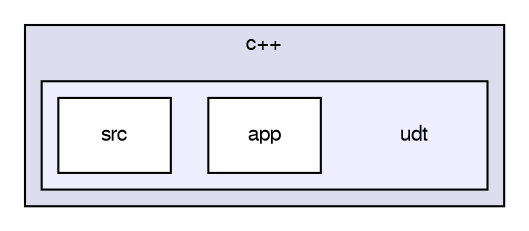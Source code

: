 digraph G {
  bgcolor=transparent;
  compound=true
  node [ fontsize="10", fontname="FreeSans"];
  edge [ labelfontsize="10", labelfontname="FreeSans"];
  subgraph clusterdir_9d906a63e04db9f1defadb7e0cc344c4 {
    graph [ bgcolor="#ddddee", pencolor="black", label="c++" fontname="FreeSans", fontsize="10", URL="dir_9d906a63e04db9f1defadb7e0cc344c4.html"]
  subgraph clusterdir_b50e2ce602398f43cf244f9b50c78689 {
    graph [ bgcolor="#eeeeff", pencolor="black", label="" URL="dir_b50e2ce602398f43cf244f9b50c78689.html"];
    dir_b50e2ce602398f43cf244f9b50c78689 [shape=plaintext label="udt"];
    dir_31b9d7c6361f7acc06a2555b2358cd1d [shape=box label="app" color="black" fillcolor="white" style="filled" URL="dir_31b9d7c6361f7acc06a2555b2358cd1d.html"];
    dir_520f9506724c9838111611ea79e22869 [shape=box label="src" color="black" fillcolor="white" style="filled" URL="dir_520f9506724c9838111611ea79e22869.html"];
  }
  }
}
